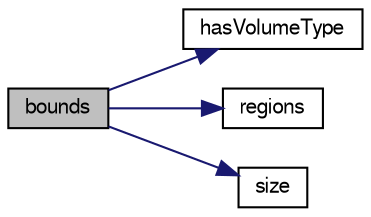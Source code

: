 digraph "bounds"
{
  bgcolor="transparent";
  edge [fontname="FreeSans",fontsize="10",labelfontname="FreeSans",labelfontsize="10"];
  node [fontname="FreeSans",fontsize="10",shape=record];
  rankdir="LR";
  Node149 [label="bounds",height=0.2,width=0.4,color="black", fillcolor="grey75", style="filled", fontcolor="black"];
  Node149 -> Node150 [color="midnightblue",fontsize="10",style="solid",fontname="FreeSans"];
  Node150 [label="hasVolumeType",height=0.2,width=0.4,color="black",URL="$a25234.html#a62ac9d678e9ee03fd587a97db2e2f700",tooltip="Whether supports volume type below. "];
  Node149 -> Node151 [color="midnightblue",fontsize="10",style="solid",fontname="FreeSans"];
  Node151 [label="regions",height=0.2,width=0.4,color="black",URL="$a25234.html#a7ebf756bf55e688f61fab68366c6c950",tooltip="Names of regions. "];
  Node149 -> Node152 [color="midnightblue",fontsize="10",style="solid",fontname="FreeSans"];
  Node152 [label="size",height=0.2,width=0.4,color="black",URL="$a25234.html#ab50b1cdd1f8dfe0339e7a91f64934c7a",tooltip="Range of local indices that can be returned. "];
}
